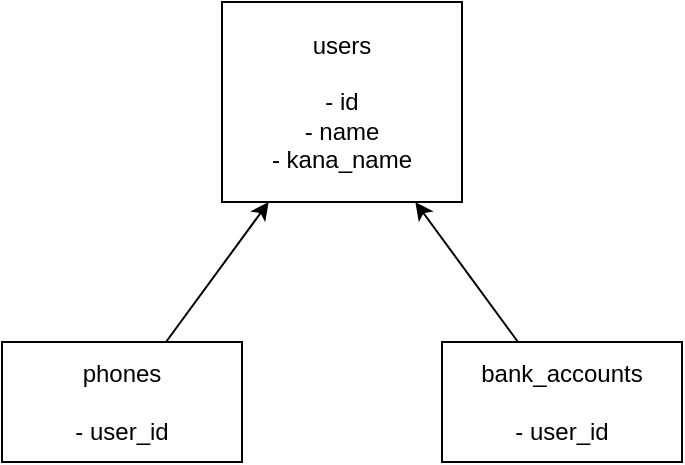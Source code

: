 <mxfile version="21.6.1" type="github">
  <diagram name="ページ1" id="xwieQ8OmtwnucT-wFw41">
    <mxGraphModel dx="916" dy="772" grid="1" gridSize="10" guides="1" tooltips="1" connect="1" arrows="1" fold="1" page="1" pageScale="1" pageWidth="827" pageHeight="1169" math="0" shadow="0">
      <root>
        <mxCell id="0" />
        <mxCell id="1" parent="0" />
        <mxCell id="QlMEVpn3lmxcFy2L6wsP-1" value="users&lt;br&gt;&lt;br&gt;- id&lt;br&gt;- name&lt;br&gt;- kana_name&lt;br&gt;" style="rounded=0;whiteSpace=wrap;html=1;" parent="1" vertex="1">
          <mxGeometry x="220" y="140" width="120" height="100" as="geometry" />
        </mxCell>
        <mxCell id="JBNGJu1-4gIMe9xt3pvD-2" value="" style="rounded=0;orthogonalLoop=1;jettySize=auto;html=1;" parent="1" source="JBNGJu1-4gIMe9xt3pvD-1" target="QlMEVpn3lmxcFy2L6wsP-1" edge="1">
          <mxGeometry relative="1" as="geometry" />
        </mxCell>
        <mxCell id="JBNGJu1-4gIMe9xt3pvD-1" value="phones&lt;br&gt;&lt;br&gt;- user_id&lt;br&gt;" style="rounded=0;whiteSpace=wrap;html=1;" parent="1" vertex="1">
          <mxGeometry x="110" y="310" width="120" height="60" as="geometry" />
        </mxCell>
        <mxCell id="Acmqzsl1C02JlAo9vbEp-2" value="" style="rounded=0;orthogonalLoop=1;jettySize=auto;html=1;" parent="1" source="Acmqzsl1C02JlAo9vbEp-1" target="QlMEVpn3lmxcFy2L6wsP-1" edge="1">
          <mxGeometry relative="1" as="geometry" />
        </mxCell>
        <mxCell id="Acmqzsl1C02JlAo9vbEp-1" value="bank_accounts&lt;br&gt;&lt;br&gt;- user_id&lt;br&gt;" style="rounded=0;whiteSpace=wrap;html=1;" parent="1" vertex="1">
          <mxGeometry x="330" y="310" width="120" height="60" as="geometry" />
        </mxCell>
      </root>
    </mxGraphModel>
  </diagram>
</mxfile>
